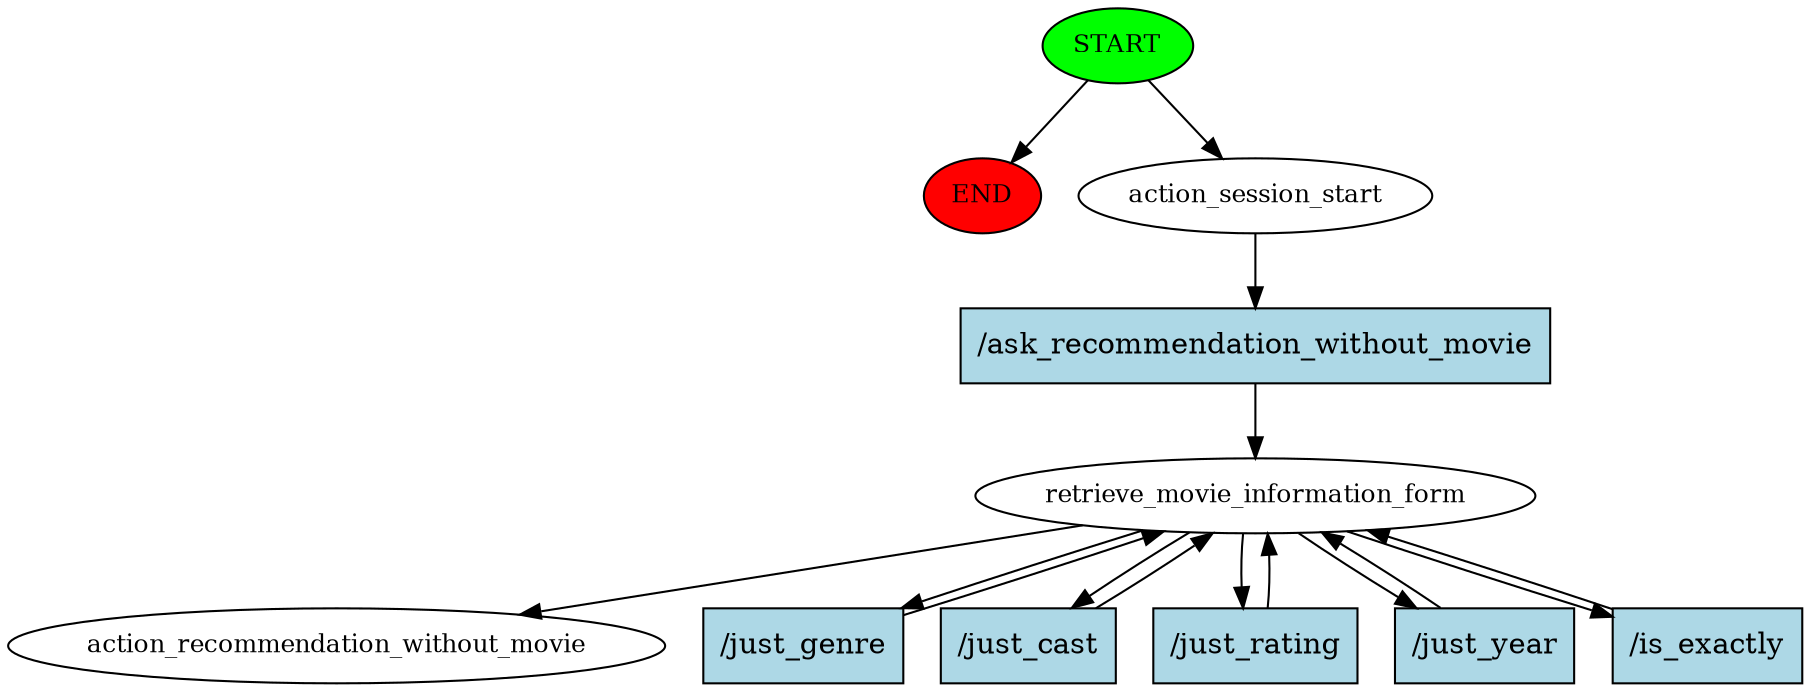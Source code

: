 digraph  {
0 [class="start active", fillcolor=green, fontsize=12, label=START, style=filled];
"-1" [class=end, fillcolor=red, fontsize=12, label=END, style=filled];
1 [class=active, fontsize=12, label=action_session_start];
2 [class=active, fontsize=12, label=retrieve_movie_information_form];
8 [class="dashed active", fontsize=12, label=action_recommendation_without_movie];
9 [class="intent active", fillcolor=lightblue, label="/ask_recommendation_without_movie", shape=rect, style=filled];
10 [class="intent active", fillcolor=lightblue, label="/just_genre", shape=rect, style=filled];
11 [class="intent active", fillcolor=lightblue, label="/just_cast", shape=rect, style=filled];
12 [class="intent active", fillcolor=lightblue, label="/just_rating", shape=rect, style=filled];
13 [class="intent active", fillcolor=lightblue, label="/just_year", shape=rect, style=filled];
14 [class="intent active", fillcolor=lightblue, label="/is_exactly", shape=rect, style=filled];
0 -> "-1"  [class="", key=NONE, label=""];
0 -> 1  [class=active, key=NONE, label=""];
1 -> 9  [class=active, key=0];
2 -> 8  [class=active, key=NONE, label=""];
2 -> 10  [class=active, key=0];
2 -> 11  [class=active, key=0];
2 -> 12  [class=active, key=0];
2 -> 13  [class=active, key=0];
2 -> 14  [class=active, key=0];
9 -> 2  [class=active, key=0];
10 -> 2  [class=active, key=0];
11 -> 2  [class=active, key=0];
12 -> 2  [class=active, key=0];
13 -> 2  [class=active, key=0];
14 -> 2  [class=active, key=0];
}

